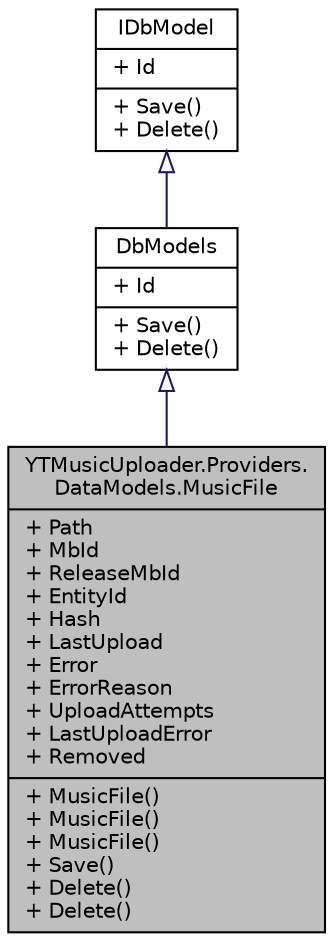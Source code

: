 digraph "YTMusicUploader.Providers.DataModels.MusicFile"
{
 // LATEX_PDF_SIZE
  edge [fontname="Helvetica",fontsize="10",labelfontname="Helvetica",labelfontsize="10"];
  node [fontname="Helvetica",fontsize="10",shape=record];
  Node1 [label="{YTMusicUploader.Providers.\lDataModels.MusicFile\n|+ Path\l+ MbId\l+ ReleaseMbId\l+ EntityId\l+ Hash\l+ LastUpload\l+ Error\l+ ErrorReason\l+ UploadAttempts\l+ LastUploadError\l+ Removed\l|+ MusicFile()\l+ MusicFile()\l+ MusicFile()\l+ Save()\l+ Delete()\l+ Delete()\l}",height=0.2,width=0.4,color="black", fillcolor="grey75", style="filled", fontcolor="black",tooltip="Music library file and status"];
  Node2 -> Node1 [dir="back",color="midnightblue",fontsize="10",style="solid",arrowtail="onormal",fontname="Helvetica"];
  Node2 [label="{DbModels\n|+ Id\l|+ Save()\l+ Delete()\l}",height=0.2,width=0.4,color="black", fillcolor="white", style="filled",URL="$d5/df5/class_y_t_music_uploader_1_1_providers_1_1_data_models_1_1_db_models.html",tooltip=" "];
  Node3 -> Node2 [dir="back",color="midnightblue",fontsize="10",style="solid",arrowtail="onormal",fontname="Helvetica"];
  Node3 [label="{IDbModel\n|+ Id\l|+ Save()\l+ Delete()\l}",height=0.2,width=0.4,color="black", fillcolor="white", style="filled",URL="$d9/da3/interface_y_t_music_uploader_1_1_providers_1_1_data_models_1_1_i_db_model.html",tooltip=" "];
}
